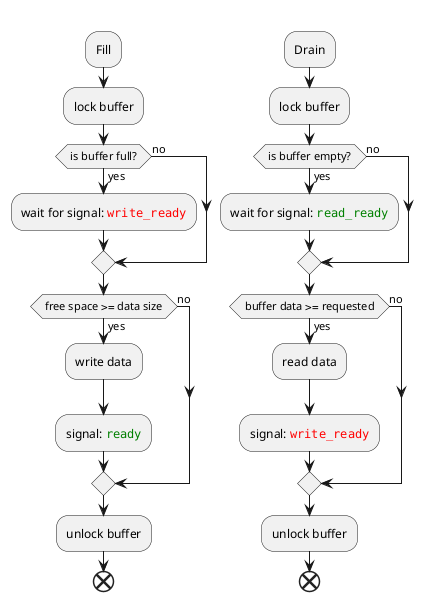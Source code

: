 @startuml
'https://plantuml.com/state-diagram

split
    -[hidden]->
    :Fill;
    :lock buffer;
    if( is buffer full? ) then (yes)
        :wait for signal: ""<color red>write_ready</color>"";
    else (no)
    endif
     if( free space "">="" data size ) then (yes)
        :write data;
        :signal: ""<color green>ready</color>"";
    else (no)
    endif
    :unlock buffer;
    end
split again
    -[hidden]->
    :Drain;
    :lock buffer;
    if( is buffer empty? ) then (yes)
        :wait for signal: ""<color green>read_ready</color>"";
    else (no)
    endif
    if( buffer data "">="" requested ) then (yes)
        :read data;
        :signal: ""<color red>write_ready</color>"";
    else (no)
    endif
    :unlock buffer;
    end
end split

@enduml